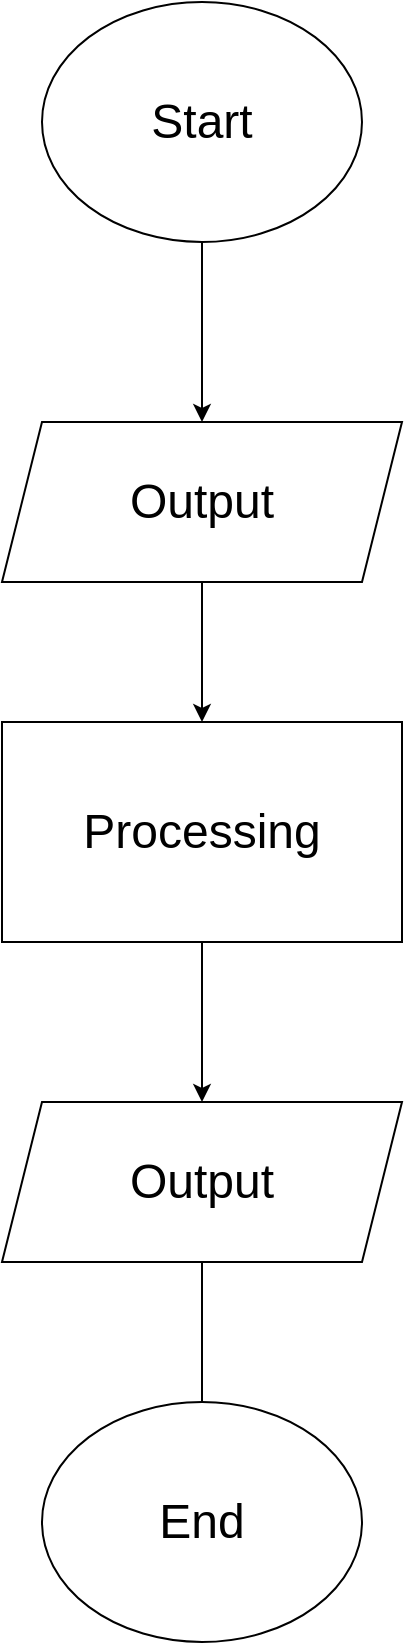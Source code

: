<mxfile>
    <diagram id="tA2UwtFysv3OI2qZunfi" name="Page-1">
        <mxGraphModel dx="986" dy="475" grid="1" gridSize="10" guides="1" tooltips="1" connect="1" arrows="1" fold="1" page="1" pageScale="1" pageWidth="850" pageHeight="1100" math="0" shadow="0">
            <root>
                <mxCell id="0"/>
                <mxCell id="1" parent="0"/>
                <mxCell id="11" style="edgeStyle=none;html=1;" parent="1" source="2" target="10" edge="1">
                    <mxGeometry relative="1" as="geometry"/>
                </mxCell>
                <mxCell id="2" value="&lt;font style=&quot;font-size: 24px;&quot;&gt;Start&lt;/font&gt;" style="ellipse;whiteSpace=wrap;html=1;" parent="1" vertex="1">
                    <mxGeometry x="340" y="70" width="160" height="120" as="geometry"/>
                </mxCell>
                <mxCell id="3" value="" style="endArrow=classic;html=1;fontSize=24;" parent="1" source="10" target="4" edge="1">
                    <mxGeometry width="50" height="50" relative="1" as="geometry">
                        <mxPoint x="420" y="390" as="sourcePoint"/>
                        <mxPoint x="420" y="470" as="targetPoint"/>
                    </mxGeometry>
                </mxCell>
                <mxCell id="6" style="edgeStyle=none;html=1;exitX=0.5;exitY=1;exitDx=0;exitDy=0;entryX=0.5;entryY=0;entryDx=0;entryDy=0;fontSize=24;" parent="1" source="4" target="5" edge="1">
                    <mxGeometry relative="1" as="geometry"/>
                </mxCell>
                <mxCell id="4" value="Processing" style="rounded=0;whiteSpace=wrap;html=1;fontSize=24;" parent="1" vertex="1">
                    <mxGeometry x="320" y="430" width="200" height="110" as="geometry"/>
                </mxCell>
                <mxCell id="7" style="edgeStyle=none;html=1;exitX=0.5;exitY=1;exitDx=0;exitDy=0;fontSize=24;" parent="1" source="5" edge="1">
                    <mxGeometry relative="1" as="geometry">
                        <mxPoint x="420" y="790" as="targetPoint"/>
                    </mxGeometry>
                </mxCell>
                <mxCell id="5" value="Output" style="shape=parallelogram;perimeter=parallelogramPerimeter;whiteSpace=wrap;html=1;fixedSize=1;fontSize=24;" parent="1" vertex="1">
                    <mxGeometry x="320" y="620" width="200" height="80" as="geometry"/>
                </mxCell>
                <mxCell id="8" value="&lt;font style=&quot;font-size: 24px;&quot;&gt;End&lt;/font&gt;" style="ellipse;whiteSpace=wrap;html=1;" parent="1" vertex="1">
                    <mxGeometry x="340" y="770" width="160" height="120" as="geometry"/>
                </mxCell>
                <mxCell id="10" value="Output" style="shape=parallelogram;perimeter=parallelogramPerimeter;whiteSpace=wrap;html=1;fixedSize=1;fontSize=24;" parent="1" vertex="1">
                    <mxGeometry x="320" y="280" width="200" height="80" as="geometry"/>
                </mxCell>
            </root>
        </mxGraphModel>
    </diagram>
</mxfile>